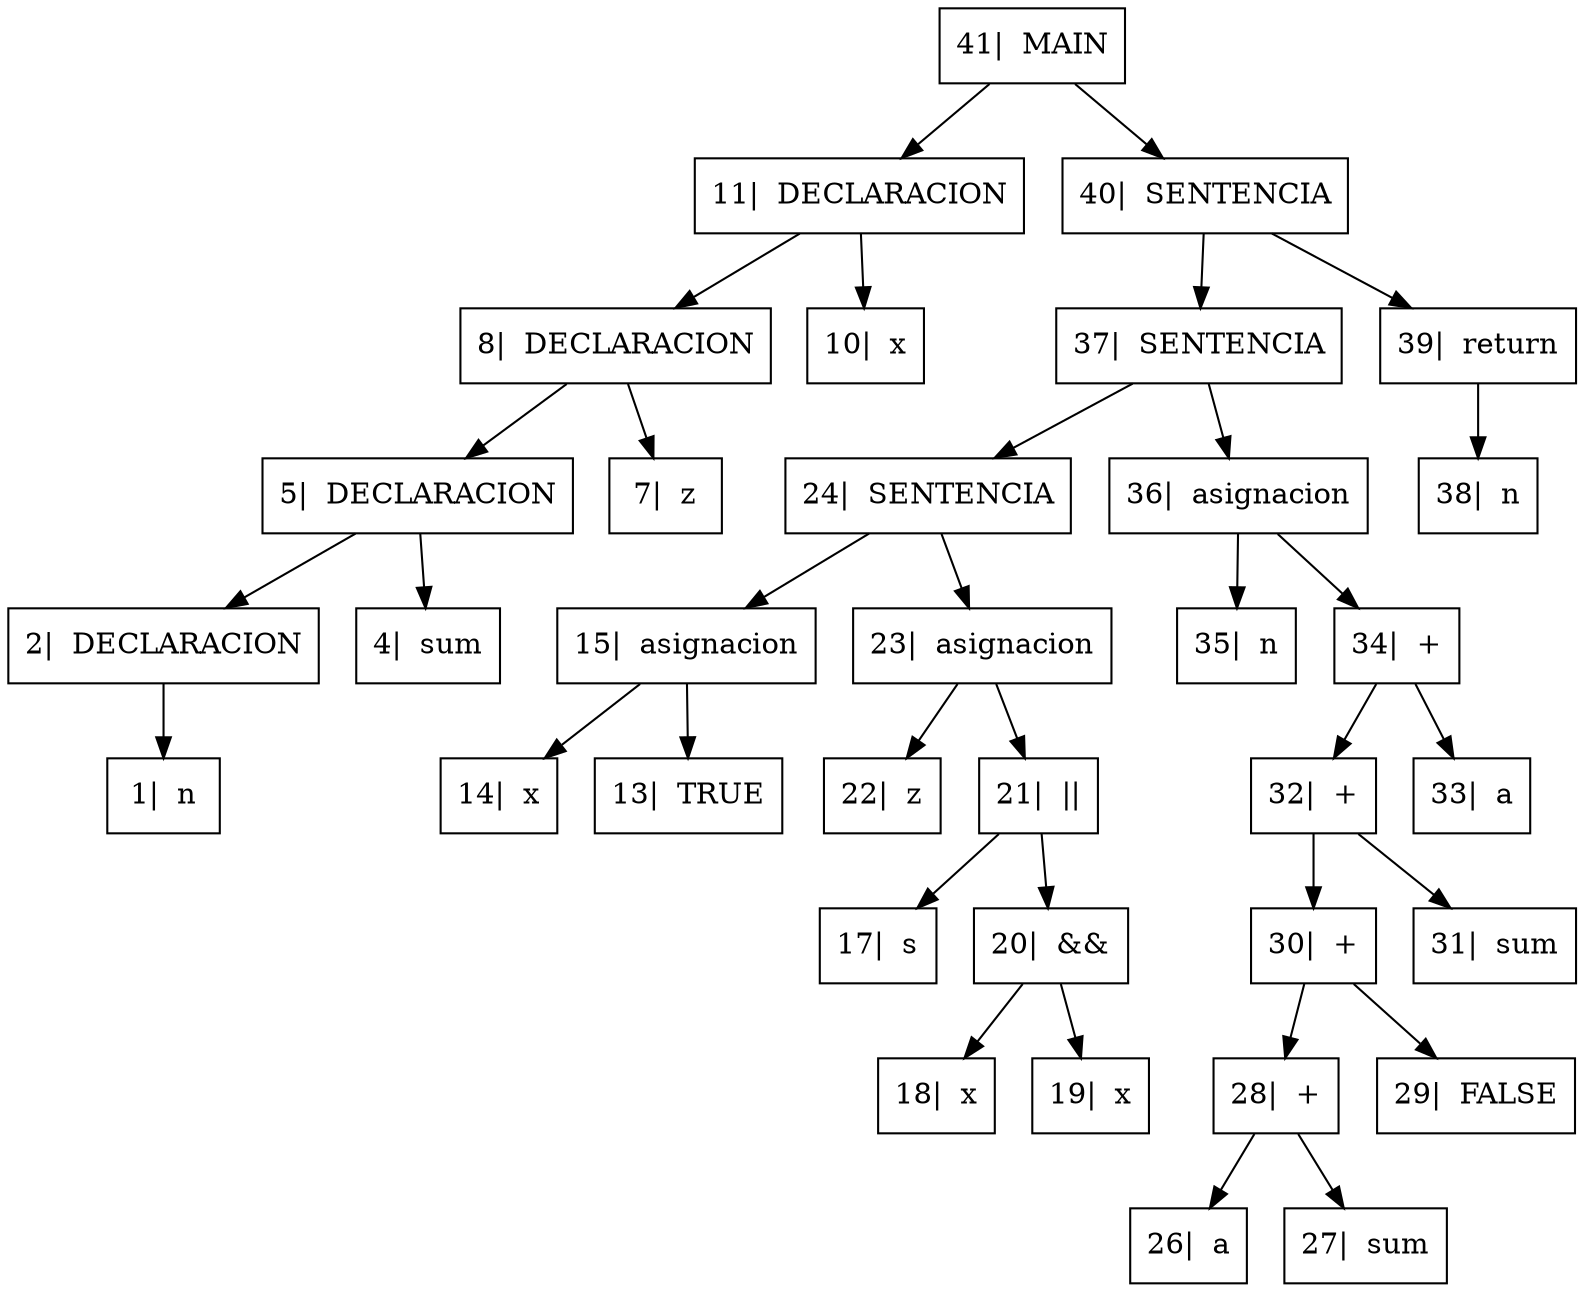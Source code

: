 digraph{

rankdir=TB;

node[shape=box];
"41|  MAIN" -> "11|  DECLARACION", "40|  SENTENCIA";
"11|  DECLARACION" -> "8|  DECLARACION", "10|  x";
"8|  DECLARACION" -> "5|  DECLARACION", "7|  z";
"5|  DECLARACION" -> "2|  DECLARACION", "4|  sum";
"2|  DECLARACION" -> "1|  n" ;
"40|  SENTENCIA" -> "37|  SENTENCIA", "39|  return";
"37|  SENTENCIA" -> "24|  SENTENCIA", "36|  asignacion";
"24|  SENTENCIA" -> "15|  asignacion", "23|  asignacion";
"15|  asignacion" -> "14|  x", "13|  TRUE";
"23|  asignacion" -> "22|  z", "21|  ||";
"21|  ||" -> "17|  s", "20|  &&";
"20|  &&" -> "18|  x", "19|  x";
"36|  asignacion" -> "35|  n", "34|  +";
"34|  +" -> "32|  +", "33|  a";
"32|  +" -> "30|  +", "31|  sum";
"30|  +" -> "28|  +", "29|  FALSE";
"28|  +" -> "26|  a", "27|  sum";
"39|  return" -> "38|  n" ;
}
